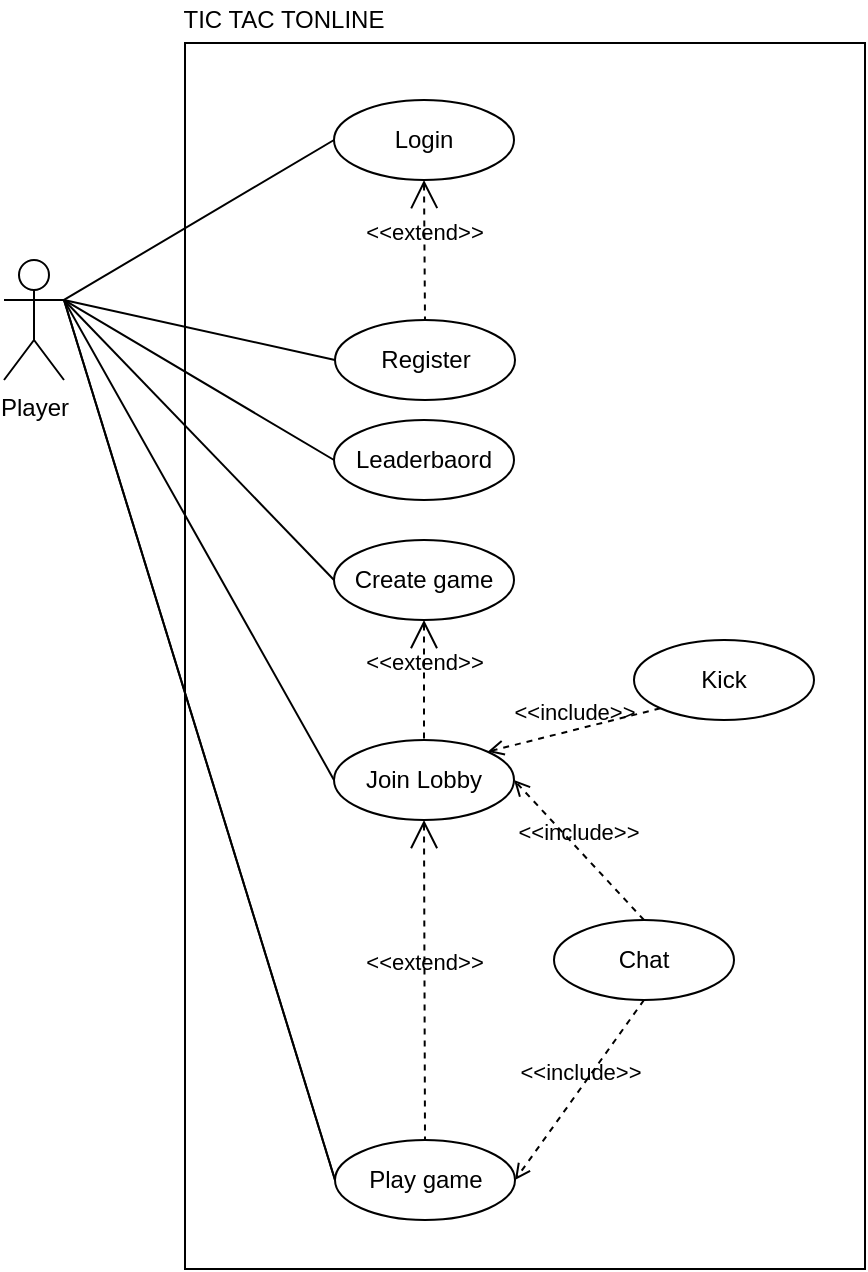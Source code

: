 <mxfile version="12.3.0" type="device" pages="1"><diagram id="66T7d-fphRqhIyDI3Zwd" name="Page-1"><mxGraphModel dx="1422" dy="1882" grid="1" gridSize="10" guides="1" tooltips="1" connect="1" arrows="1" fold="1" page="1" pageScale="1" pageWidth="827" pageHeight="1169" math="0" shadow="0"><root><mxCell id="0"/><mxCell id="1" parent="0"/><mxCell id="i_igTwGK0g92QtiD6u6w-20" value="" style="rounded=0;whiteSpace=wrap;html=1;rotation=90;" vertex="1" parent="1"><mxGeometry x="29" y="48" width="613" height="340" as="geometry"/></mxCell><mxCell id="i_igTwGK0g92QtiD6u6w-3" value="Register" style="ellipse;whiteSpace=wrap;html=1;" vertex="1" parent="1"><mxGeometry x="240.5" y="50" width="90" height="40" as="geometry"/></mxCell><mxCell id="i_igTwGK0g92QtiD6u6w-4" value="Leaderbaord" style="ellipse;whiteSpace=wrap;html=1;" vertex="1" parent="1"><mxGeometry x="240" y="100" width="90" height="40" as="geometry"/></mxCell><mxCell id="i_igTwGK0g92QtiD6u6w-6" value="Create game" style="ellipse;whiteSpace=wrap;html=1;" vertex="1" parent="1"><mxGeometry x="240" y="160" width="90" height="40" as="geometry"/></mxCell><mxCell id="i_igTwGK0g92QtiD6u6w-7" value="Join Lobby" style="ellipse;whiteSpace=wrap;html=1;" vertex="1" parent="1"><mxGeometry x="240" y="260" width="90" height="40" as="geometry"/></mxCell><mxCell id="i_igTwGK0g92QtiD6u6w-14" value="" style="endArrow=none;html=1;exitX=1;exitY=0.333;exitDx=0;exitDy=0;exitPerimeter=0;entryX=0;entryY=0.5;entryDx=0;entryDy=0;" edge="1" parent="1" source="i_igTwGK0g92QtiD6u6w-30" target="i_igTwGK0g92QtiD6u6w-3"><mxGeometry width="50" height="50" relative="1" as="geometry"><mxPoint x="210" y="200" as="sourcePoint"/><mxPoint x="260" y="150" as="targetPoint"/></mxGeometry></mxCell><mxCell id="i_igTwGK0g92QtiD6u6w-16" value="" style="endArrow=none;html=1;entryX=0;entryY=0.5;entryDx=0;entryDy=0;exitX=1;exitY=0.333;exitDx=0;exitDy=0;exitPerimeter=0;" edge="1" parent="1" source="i_igTwGK0g92QtiD6u6w-30" target="i_igTwGK0g92QtiD6u6w-4"><mxGeometry width="50" height="50" relative="1" as="geometry"><mxPoint x="160" y="180" as="sourcePoint"/><mxPoint x="250" y="160" as="targetPoint"/></mxGeometry></mxCell><mxCell id="i_igTwGK0g92QtiD6u6w-18" value="" style="endArrow=none;html=1;exitX=1;exitY=0.333;exitDx=0;exitDy=0;exitPerimeter=0;entryX=0;entryY=0.5;entryDx=0;entryDy=0;" edge="1" parent="1" source="i_igTwGK0g92QtiD6u6w-30" target="i_igTwGK0g92QtiD6u6w-6"><mxGeometry width="50" height="50" relative="1" as="geometry"><mxPoint x="180" y="170" as="sourcePoint"/><mxPoint x="270" y="180" as="targetPoint"/></mxGeometry></mxCell><mxCell id="i_igTwGK0g92QtiD6u6w-19" value="" style="endArrow=none;html=1;exitX=1;exitY=0.333;exitDx=0;exitDy=0;exitPerimeter=0;entryX=0;entryY=0.5;entryDx=0;entryDy=0;" edge="1" parent="1" source="i_igTwGK0g92QtiD6u6w-30" target="i_igTwGK0g92QtiD6u6w-7"><mxGeometry width="50" height="50" relative="1" as="geometry"><mxPoint x="190" y="180" as="sourcePoint"/><mxPoint x="280" y="190" as="targetPoint"/></mxGeometry></mxCell><mxCell id="i_igTwGK0g92QtiD6u6w-21" value="Login" style="ellipse;whiteSpace=wrap;html=1;" vertex="1" parent="1"><mxGeometry x="240" y="-60" width="90" height="40" as="geometry"/></mxCell><mxCell id="i_igTwGK0g92QtiD6u6w-23" value="" style="endArrow=none;html=1;exitX=1;exitY=0.333;exitDx=0;exitDy=0;exitPerimeter=0;entryX=0;entryY=0.5;entryDx=0;entryDy=0;" edge="1" parent="1" source="i_igTwGK0g92QtiD6u6w-30" target="i_igTwGK0g92QtiD6u6w-21"><mxGeometry width="50" height="50" relative="1" as="geometry"><mxPoint x="160" y="150" as="sourcePoint"/><mxPoint x="250" y="160" as="targetPoint"/></mxGeometry></mxCell><mxCell id="i_igTwGK0g92QtiD6u6w-27" value="&amp;lt;&amp;lt;extend&amp;gt;&amp;gt;" style="edgeStyle=none;html=1;startArrow=open;endArrow=none;startSize=12;verticalAlign=bottom;dashed=1;labelBackgroundColor=none;exitX=0.5;exitY=1;exitDx=0;exitDy=0;entryX=0.5;entryY=0;entryDx=0;entryDy=0;" edge="1" parent="1" source="i_igTwGK0g92QtiD6u6w-6" target="i_igTwGK0g92QtiD6u6w-7"><mxGeometry width="160" relative="1" as="geometry"><mxPoint x="290" y="240" as="sourcePoint"/><mxPoint x="450" y="240" as="targetPoint"/></mxGeometry></mxCell><mxCell id="i_igTwGK0g92QtiD6u6w-28" value="&amp;lt;&amp;lt;extend&amp;gt;&amp;gt;" style="edgeStyle=none;html=1;startArrow=open;endArrow=none;startSize=12;verticalAlign=bottom;dashed=1;labelBackgroundColor=none;exitX=0.5;exitY=1;exitDx=0;exitDy=0;entryX=0.5;entryY=0;entryDx=0;entryDy=0;" edge="1" parent="1" source="i_igTwGK0g92QtiD6u6w-21" target="i_igTwGK0g92QtiD6u6w-3"><mxGeometry width="160" relative="1" as="geometry"><mxPoint x="30" y="160" as="sourcePoint"/><mxPoint x="190" y="160" as="targetPoint"/></mxGeometry></mxCell><mxCell id="i_igTwGK0g92QtiD6u6w-30" value="Player" style="shape=umlActor;verticalLabelPosition=bottom;labelBackgroundColor=#ffffff;verticalAlign=top;html=1;outlineConnect=0;" vertex="1" parent="1"><mxGeometry x="75" y="20" width="30" height="60" as="geometry"/></mxCell><mxCell id="i_igTwGK0g92QtiD6u6w-34" value="Play game" style="ellipse;whiteSpace=wrap;html=1;" vertex="1" parent="1"><mxGeometry x="240.5" y="460" width="90" height="40" as="geometry"/></mxCell><mxCell id="i_igTwGK0g92QtiD6u6w-35" value="" style="endArrow=none;html=1;exitX=1;exitY=0.333;exitDx=0;exitDy=0;exitPerimeter=0;entryX=0;entryY=0.5;entryDx=0;entryDy=0;" edge="1" parent="1" source="i_igTwGK0g92QtiD6u6w-30" target="i_igTwGK0g92QtiD6u6w-34"><mxGeometry width="50" height="50" relative="1" as="geometry"><mxPoint x="100" y="220" as="sourcePoint"/><mxPoint x="220" y="550" as="targetPoint"/></mxGeometry></mxCell><mxCell id="i_igTwGK0g92QtiD6u6w-36" value="" style="endArrow=none;html=1;exitX=1;exitY=0.333;exitDx=0;exitDy=0;exitPerimeter=0;entryX=0;entryY=0.5;entryDx=0;entryDy=0;" edge="1" parent="1" source="i_igTwGK0g92QtiD6u6w-30" target="i_igTwGK0g92QtiD6u6w-34"><mxGeometry width="50" height="50" relative="1" as="geometry"><mxPoint x="140" y="60" as="sourcePoint"/><mxPoint x="260" y="390" as="targetPoint"/></mxGeometry></mxCell><mxCell id="i_igTwGK0g92QtiD6u6w-37" value="&amp;lt;&amp;lt;extend&amp;gt;&amp;gt;" style="edgeStyle=none;html=1;startArrow=open;endArrow=none;startSize=12;verticalAlign=bottom;dashed=1;labelBackgroundColor=none;exitX=0.5;exitY=1;exitDx=0;exitDy=0;entryX=0.5;entryY=0;entryDx=0;entryDy=0;" edge="1" parent="1" source="i_igTwGK0g92QtiD6u6w-7" target="i_igTwGK0g92QtiD6u6w-34"><mxGeometry width="160" relative="1" as="geometry"><mxPoint x="295" y="300" as="sourcePoint"/><mxPoint x="295" y="360" as="targetPoint"/><Array as="points"/></mxGeometry></mxCell><mxCell id="i_igTwGK0g92QtiD6u6w-38" value="Chat" style="ellipse;whiteSpace=wrap;html=1;" vertex="1" parent="1"><mxGeometry x="350" y="350" width="90" height="40" as="geometry"/></mxCell><mxCell id="i_igTwGK0g92QtiD6u6w-39" value="&amp;lt;&amp;lt;include&amp;gt;&amp;gt;" style="edgeStyle=none;html=1;endArrow=open;verticalAlign=bottom;dashed=1;labelBackgroundColor=none;exitX=0.5;exitY=0;exitDx=0;exitDy=0;entryX=1;entryY=0.5;entryDx=0;entryDy=0;" edge="1" parent="1" source="i_igTwGK0g92QtiD6u6w-38" target="i_igTwGK0g92QtiD6u6w-7"><mxGeometry width="160" relative="1" as="geometry"><mxPoint x="370" y="280" as="sourcePoint"/><mxPoint x="530" y="280" as="targetPoint"/></mxGeometry></mxCell><mxCell id="i_igTwGK0g92QtiD6u6w-41" value="&amp;lt;&amp;lt;include&amp;gt;&amp;gt;" style="edgeStyle=none;html=1;endArrow=open;verticalAlign=bottom;dashed=1;labelBackgroundColor=none;exitX=0.5;exitY=1;exitDx=0;exitDy=0;entryX=1;entryY=0.5;entryDx=0;entryDy=0;" edge="1" parent="1" source="i_igTwGK0g92QtiD6u6w-38" target="i_igTwGK0g92QtiD6u6w-34"><mxGeometry width="160" relative="1" as="geometry"><mxPoint x="405" y="360" as="sourcePoint"/><mxPoint x="340" y="290" as="targetPoint"/></mxGeometry></mxCell><mxCell id="i_igTwGK0g92QtiD6u6w-42" value="Kick" style="ellipse;whiteSpace=wrap;html=1;" vertex="1" parent="1"><mxGeometry x="390" y="210" width="90" height="40" as="geometry"/></mxCell><mxCell id="i_igTwGK0g92QtiD6u6w-47" value="&amp;lt;&amp;lt;include&amp;gt;&amp;gt;" style="edgeStyle=none;html=1;endArrow=open;verticalAlign=bottom;dashed=1;labelBackgroundColor=none;exitX=0;exitY=1;exitDx=0;exitDy=0;entryX=1;entryY=0;entryDx=0;entryDy=0;" edge="1" parent="1" source="i_igTwGK0g92QtiD6u6w-42" target="i_igTwGK0g92QtiD6u6w-7"><mxGeometry width="160" relative="1" as="geometry"><mxPoint x="405" y="360" as="sourcePoint"/><mxPoint x="340" y="290" as="targetPoint"/></mxGeometry></mxCell><mxCell id="i_igTwGK0g92QtiD6u6w-48" value="TIC TAC TONLINE" style="text;html=1;strokeColor=none;fillColor=none;align=center;verticalAlign=middle;whiteSpace=wrap;rounded=0;" vertex="1" parent="1"><mxGeometry x="160" y="-110" width="110" height="20" as="geometry"/></mxCell></root></mxGraphModel></diagram></mxfile>